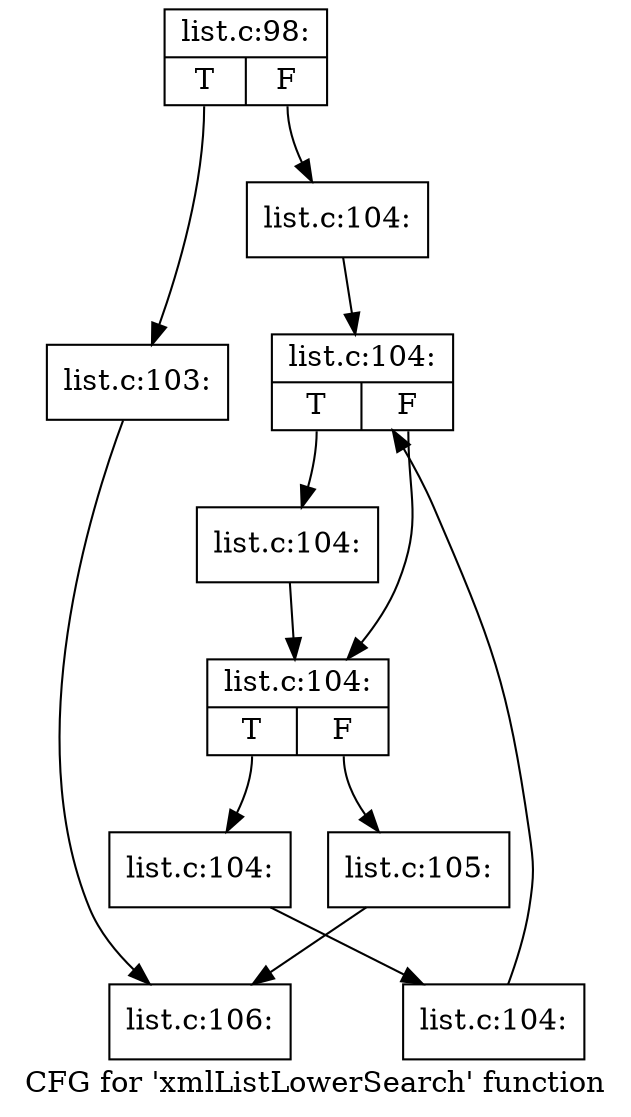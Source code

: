 digraph "CFG for 'xmlListLowerSearch' function" {
	label="CFG for 'xmlListLowerSearch' function";

	Node0x527de40 [shape=record,label="{list.c:98:|{<s0>T|<s1>F}}"];
	Node0x527de40:s0 -> Node0x527fc70;
	Node0x527de40:s1 -> Node0x527fcc0;
	Node0x527fc70 [shape=record,label="{list.c:103:}"];
	Node0x527fc70 -> Node0x527d620;
	Node0x527fcc0 [shape=record,label="{list.c:104:}"];
	Node0x527fcc0 -> Node0x5280510;
	Node0x5280510 [shape=record,label="{list.c:104:|{<s0>T|<s1>F}}"];
	Node0x5280510:s0 -> Node0x52808c0;
	Node0x5280510:s1 -> Node0x5280870;
	Node0x52808c0 [shape=record,label="{list.c:104:}"];
	Node0x52808c0 -> Node0x5280870;
	Node0x5280870 [shape=record,label="{list.c:104:|{<s0>T|<s1>F}}"];
	Node0x5280870:s0 -> Node0x52807f0;
	Node0x5280870:s1 -> Node0x52800b0;
	Node0x52807f0 [shape=record,label="{list.c:104:}"];
	Node0x52807f0 -> Node0x5280760;
	Node0x5280760 [shape=record,label="{list.c:104:}"];
	Node0x5280760 -> Node0x5280510;
	Node0x52800b0 [shape=record,label="{list.c:105:}"];
	Node0x52800b0 -> Node0x527d620;
	Node0x527d620 [shape=record,label="{list.c:106:}"];
}
